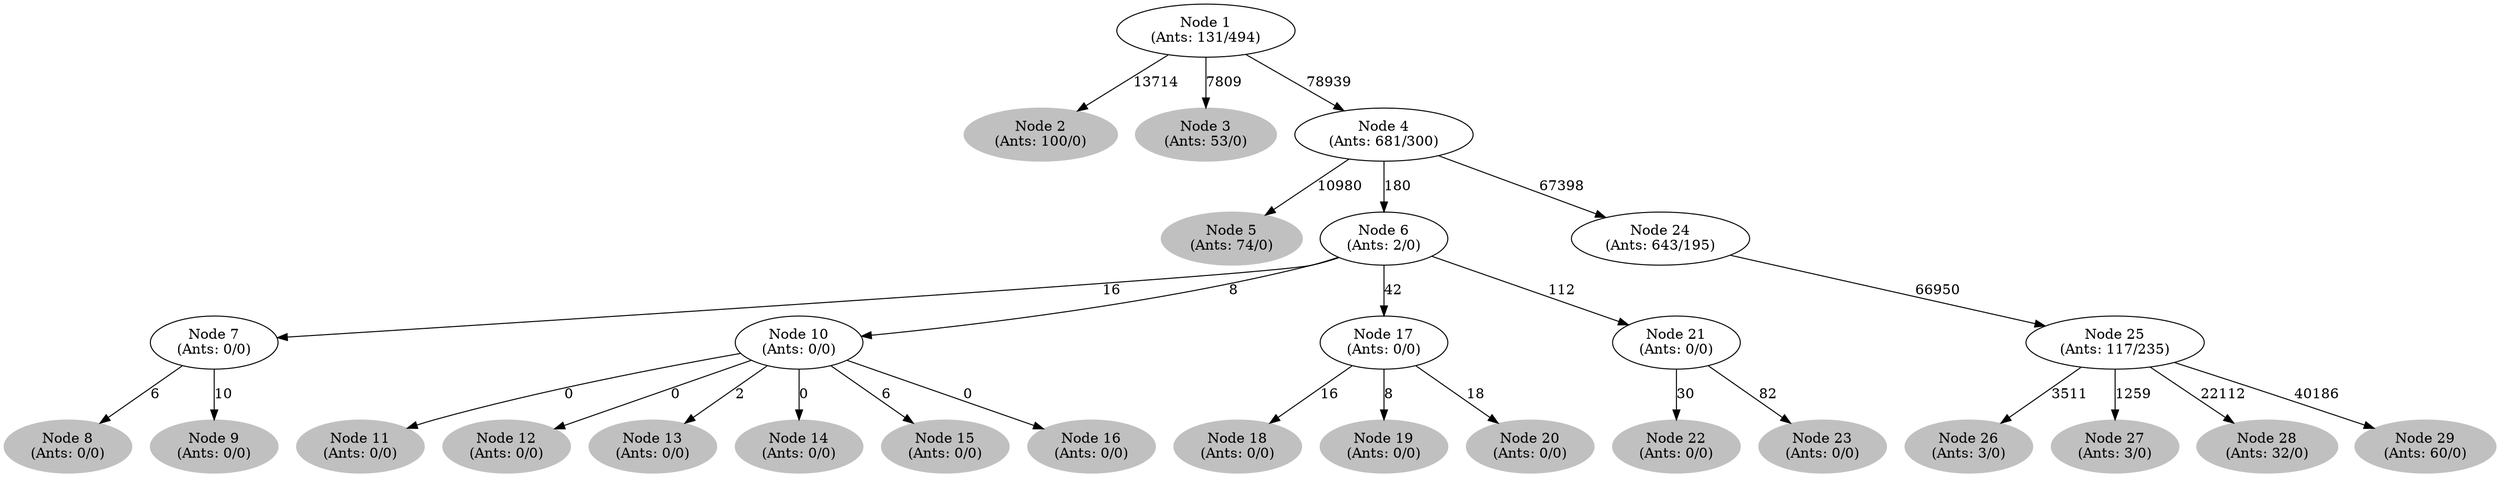 digraph G {
	
	 "Node 2\n(Ants: 100/0)" [style=filled,color="gray"];
	"Node 1\n(Ants: 131/494)" -> "Node 2\n(Ants: 100/0)" [label=13714];
	 "Node 3\n(Ants: 53/0)" [style=filled,color="gray"];
	"Node 1\n(Ants: 131/494)" -> "Node 3\n(Ants: 53/0)" [label=7809];
	 "Node 1\n(Ants: 131/494)" -> "Node 4\n(Ants: 681/300)" [label=78939];
	 "Node 5\n(Ants: 74/0)" [style=filled,color="gray"];
	"Node 4\n(Ants: 681/300)" -> "Node 5\n(Ants: 74/0)" [label=10980];
	 "Node 4\n(Ants: 681/300)" -> "Node 6\n(Ants: 2/0)" [label=180];
	 "Node 6\n(Ants: 2/0)" -> "Node 7\n(Ants: 0/0)" [label=16];
	 "Node 8\n(Ants: 0/0)" [style=filled,color="gray"];
	"Node 7\n(Ants: 0/0)" -> "Node 8\n(Ants: 0/0)" [label=6];
	 "Node 9\n(Ants: 0/0)" [style=filled,color="gray"];
	"Node 7\n(Ants: 0/0)" -> "Node 9\n(Ants: 0/0)" [label=10];
	 "Node 6\n(Ants: 2/0)" -> "Node 10\n(Ants: 0/0)" [label=8];
	 "Node 11\n(Ants: 0/0)" [style=filled,color="gray"];
	"Node 10\n(Ants: 0/0)" -> "Node 11\n(Ants: 0/0)" [label=0];
	 "Node 12\n(Ants: 0/0)" [style=filled,color="gray"];
	"Node 10\n(Ants: 0/0)" -> "Node 12\n(Ants: 0/0)" [label=0];
	 "Node 13\n(Ants: 0/0)" [style=filled,color="gray"];
	"Node 10\n(Ants: 0/0)" -> "Node 13\n(Ants: 0/0)" [label=2];
	 "Node 14\n(Ants: 0/0)" [style=filled,color="gray"];
	"Node 10\n(Ants: 0/0)" -> "Node 14\n(Ants: 0/0)" [label=0];
	 "Node 15\n(Ants: 0/0)" [style=filled,color="gray"];
	"Node 10\n(Ants: 0/0)" -> "Node 15\n(Ants: 0/0)" [label=6];
	 "Node 16\n(Ants: 0/0)" [style=filled,color="gray"];
	"Node 10\n(Ants: 0/0)" -> "Node 16\n(Ants: 0/0)" [label=0];
	 "Node 6\n(Ants: 2/0)" -> "Node 17\n(Ants: 0/0)" [label=42];
	 "Node 18\n(Ants: 0/0)" [style=filled,color="gray"];
	"Node 17\n(Ants: 0/0)" -> "Node 18\n(Ants: 0/0)" [label=16];
	 "Node 19\n(Ants: 0/0)" [style=filled,color="gray"];
	"Node 17\n(Ants: 0/0)" -> "Node 19\n(Ants: 0/0)" [label=8];
	 "Node 20\n(Ants: 0/0)" [style=filled,color="gray"];
	"Node 17\n(Ants: 0/0)" -> "Node 20\n(Ants: 0/0)" [label=18];
	 "Node 6\n(Ants: 2/0)" -> "Node 21\n(Ants: 0/0)" [label=112];
	 "Node 22\n(Ants: 0/0)" [style=filled,color="gray"];
	"Node 21\n(Ants: 0/0)" -> "Node 22\n(Ants: 0/0)" [label=30];
	 "Node 23\n(Ants: 0/0)" [style=filled,color="gray"];
	"Node 21\n(Ants: 0/0)" -> "Node 23\n(Ants: 0/0)" [label=82];
	 "Node 4\n(Ants: 681/300)" -> "Node 24\n(Ants: 643/195)" [label=67398];
	 "Node 24\n(Ants: 643/195)" -> "Node 25\n(Ants: 117/235)" [label=66950];
	 "Node 26\n(Ants: 3/0)" [style=filled,color="gray"];
	"Node 25\n(Ants: 117/235)" -> "Node 26\n(Ants: 3/0)" [label=3511];
	 "Node 27\n(Ants: 3/0)" [style=filled,color="gray"];
	"Node 25\n(Ants: 117/235)" -> "Node 27\n(Ants: 3/0)" [label=1259];
	 "Node 28\n(Ants: 32/0)" [style=filled,color="gray"];
	"Node 25\n(Ants: 117/235)" -> "Node 28\n(Ants: 32/0)" [label=22112];
	 "Node 29\n(Ants: 60/0)" [style=filled,color="gray"];
	"Node 25\n(Ants: 117/235)" -> "Node 29\n(Ants: 60/0)" [label=40186];
	 
}
